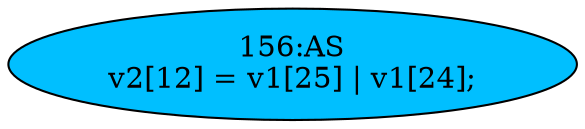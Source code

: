 strict digraph "" {
	node [label="\N"];
	"156:AS"	 [ast="<pyverilog.vparser.ast.Assign object at 0x7fee230103d0>",
		def_var="['v2']",
		fillcolor=deepskyblue,
		label="156:AS
v2[12] = v1[25] | v1[24];",
		statements="[]",
		style=filled,
		typ=Assign,
		use_var="['v1', 'v1']"];
}

